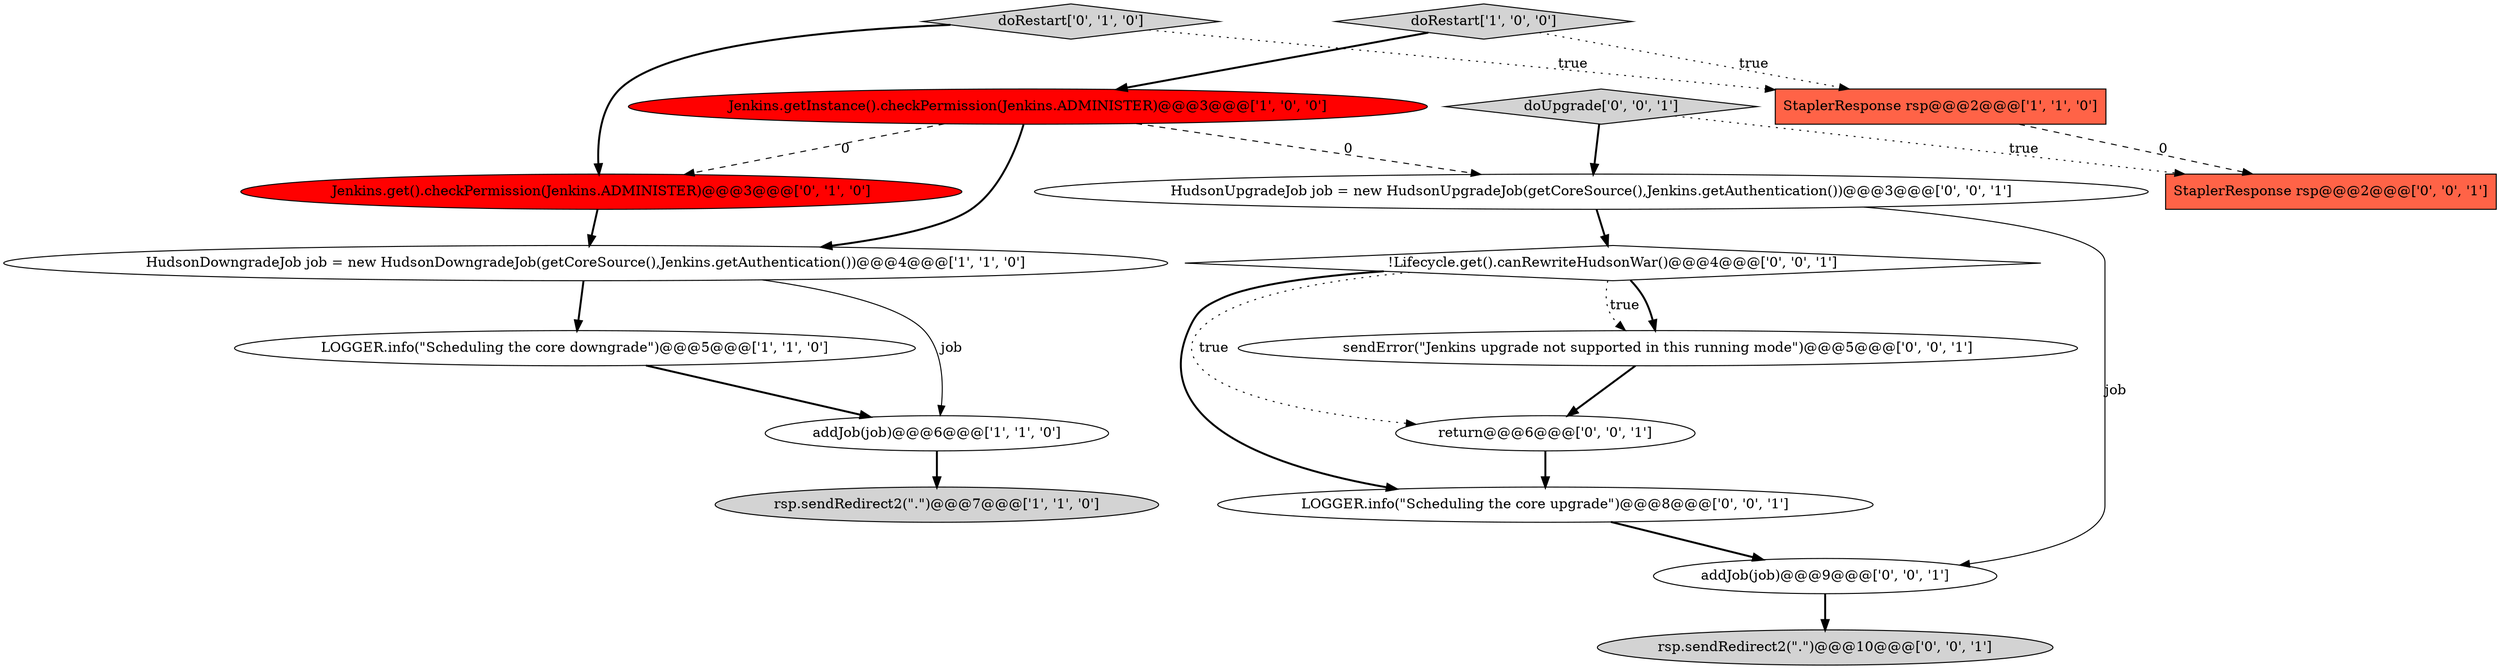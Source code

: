 digraph {
5 [style = filled, label = "LOGGER.info(\"Scheduling the core downgrade\")@@@5@@@['1', '1', '0']", fillcolor = white, shape = ellipse image = "AAA0AAABBB1BBB"];
10 [style = filled, label = "LOGGER.info(\"Scheduling the core upgrade\")@@@8@@@['0', '0', '1']", fillcolor = white, shape = ellipse image = "AAA0AAABBB3BBB"];
6 [style = filled, label = "addJob(job)@@@6@@@['1', '1', '0']", fillcolor = white, shape = ellipse image = "AAA0AAABBB1BBB"];
3 [style = filled, label = "doRestart['1', '0', '0']", fillcolor = lightgray, shape = diamond image = "AAA0AAABBB1BBB"];
13 [style = filled, label = "sendError(\"Jenkins upgrade not supported in this running mode\")@@@5@@@['0', '0', '1']", fillcolor = white, shape = ellipse image = "AAA0AAABBB3BBB"];
7 [style = filled, label = "doRestart['0', '1', '0']", fillcolor = lightgray, shape = diamond image = "AAA0AAABBB2BBB"];
8 [style = filled, label = "Jenkins.get().checkPermission(Jenkins.ADMINISTER)@@@3@@@['0', '1', '0']", fillcolor = red, shape = ellipse image = "AAA1AAABBB2BBB"];
11 [style = filled, label = "return@@@6@@@['0', '0', '1']", fillcolor = white, shape = ellipse image = "AAA0AAABBB3BBB"];
0 [style = filled, label = "StaplerResponse rsp@@@2@@@['1', '1', '0']", fillcolor = tomato, shape = box image = "AAA0AAABBB1BBB"];
16 [style = filled, label = "HudsonUpgradeJob job = new HudsonUpgradeJob(getCoreSource(),Jenkins.getAuthentication())@@@3@@@['0', '0', '1']", fillcolor = white, shape = ellipse image = "AAA0AAABBB3BBB"];
15 [style = filled, label = "doUpgrade['0', '0', '1']", fillcolor = lightgray, shape = diamond image = "AAA0AAABBB3BBB"];
12 [style = filled, label = "!Lifecycle.get().canRewriteHudsonWar()@@@4@@@['0', '0', '1']", fillcolor = white, shape = diamond image = "AAA0AAABBB3BBB"];
1 [style = filled, label = "rsp.sendRedirect2(\".\")@@@7@@@['1', '1', '0']", fillcolor = lightgray, shape = ellipse image = "AAA0AAABBB1BBB"];
17 [style = filled, label = "addJob(job)@@@9@@@['0', '0', '1']", fillcolor = white, shape = ellipse image = "AAA0AAABBB3BBB"];
4 [style = filled, label = "HudsonDowngradeJob job = new HudsonDowngradeJob(getCoreSource(),Jenkins.getAuthentication())@@@4@@@['1', '1', '0']", fillcolor = white, shape = ellipse image = "AAA0AAABBB1BBB"];
9 [style = filled, label = "StaplerResponse rsp@@@2@@@['0', '0', '1']", fillcolor = tomato, shape = box image = "AAA0AAABBB3BBB"];
2 [style = filled, label = "Jenkins.getInstance().checkPermission(Jenkins.ADMINISTER)@@@3@@@['1', '0', '0']", fillcolor = red, shape = ellipse image = "AAA1AAABBB1BBB"];
14 [style = filled, label = "rsp.sendRedirect2(\".\")@@@10@@@['0', '0', '1']", fillcolor = lightgray, shape = ellipse image = "AAA0AAABBB3BBB"];
10->17 [style = bold, label=""];
4->6 [style = solid, label="job"];
7->0 [style = dotted, label="true"];
7->8 [style = bold, label=""];
15->16 [style = bold, label=""];
2->4 [style = bold, label=""];
13->11 [style = bold, label=""];
2->8 [style = dashed, label="0"];
15->9 [style = dotted, label="true"];
12->11 [style = dotted, label="true"];
6->1 [style = bold, label=""];
12->13 [style = bold, label=""];
12->10 [style = bold, label=""];
12->13 [style = dotted, label="true"];
5->6 [style = bold, label=""];
3->2 [style = bold, label=""];
16->17 [style = solid, label="job"];
17->14 [style = bold, label=""];
11->10 [style = bold, label=""];
2->16 [style = dashed, label="0"];
3->0 [style = dotted, label="true"];
8->4 [style = bold, label=""];
0->9 [style = dashed, label="0"];
4->5 [style = bold, label=""];
16->12 [style = bold, label=""];
}
